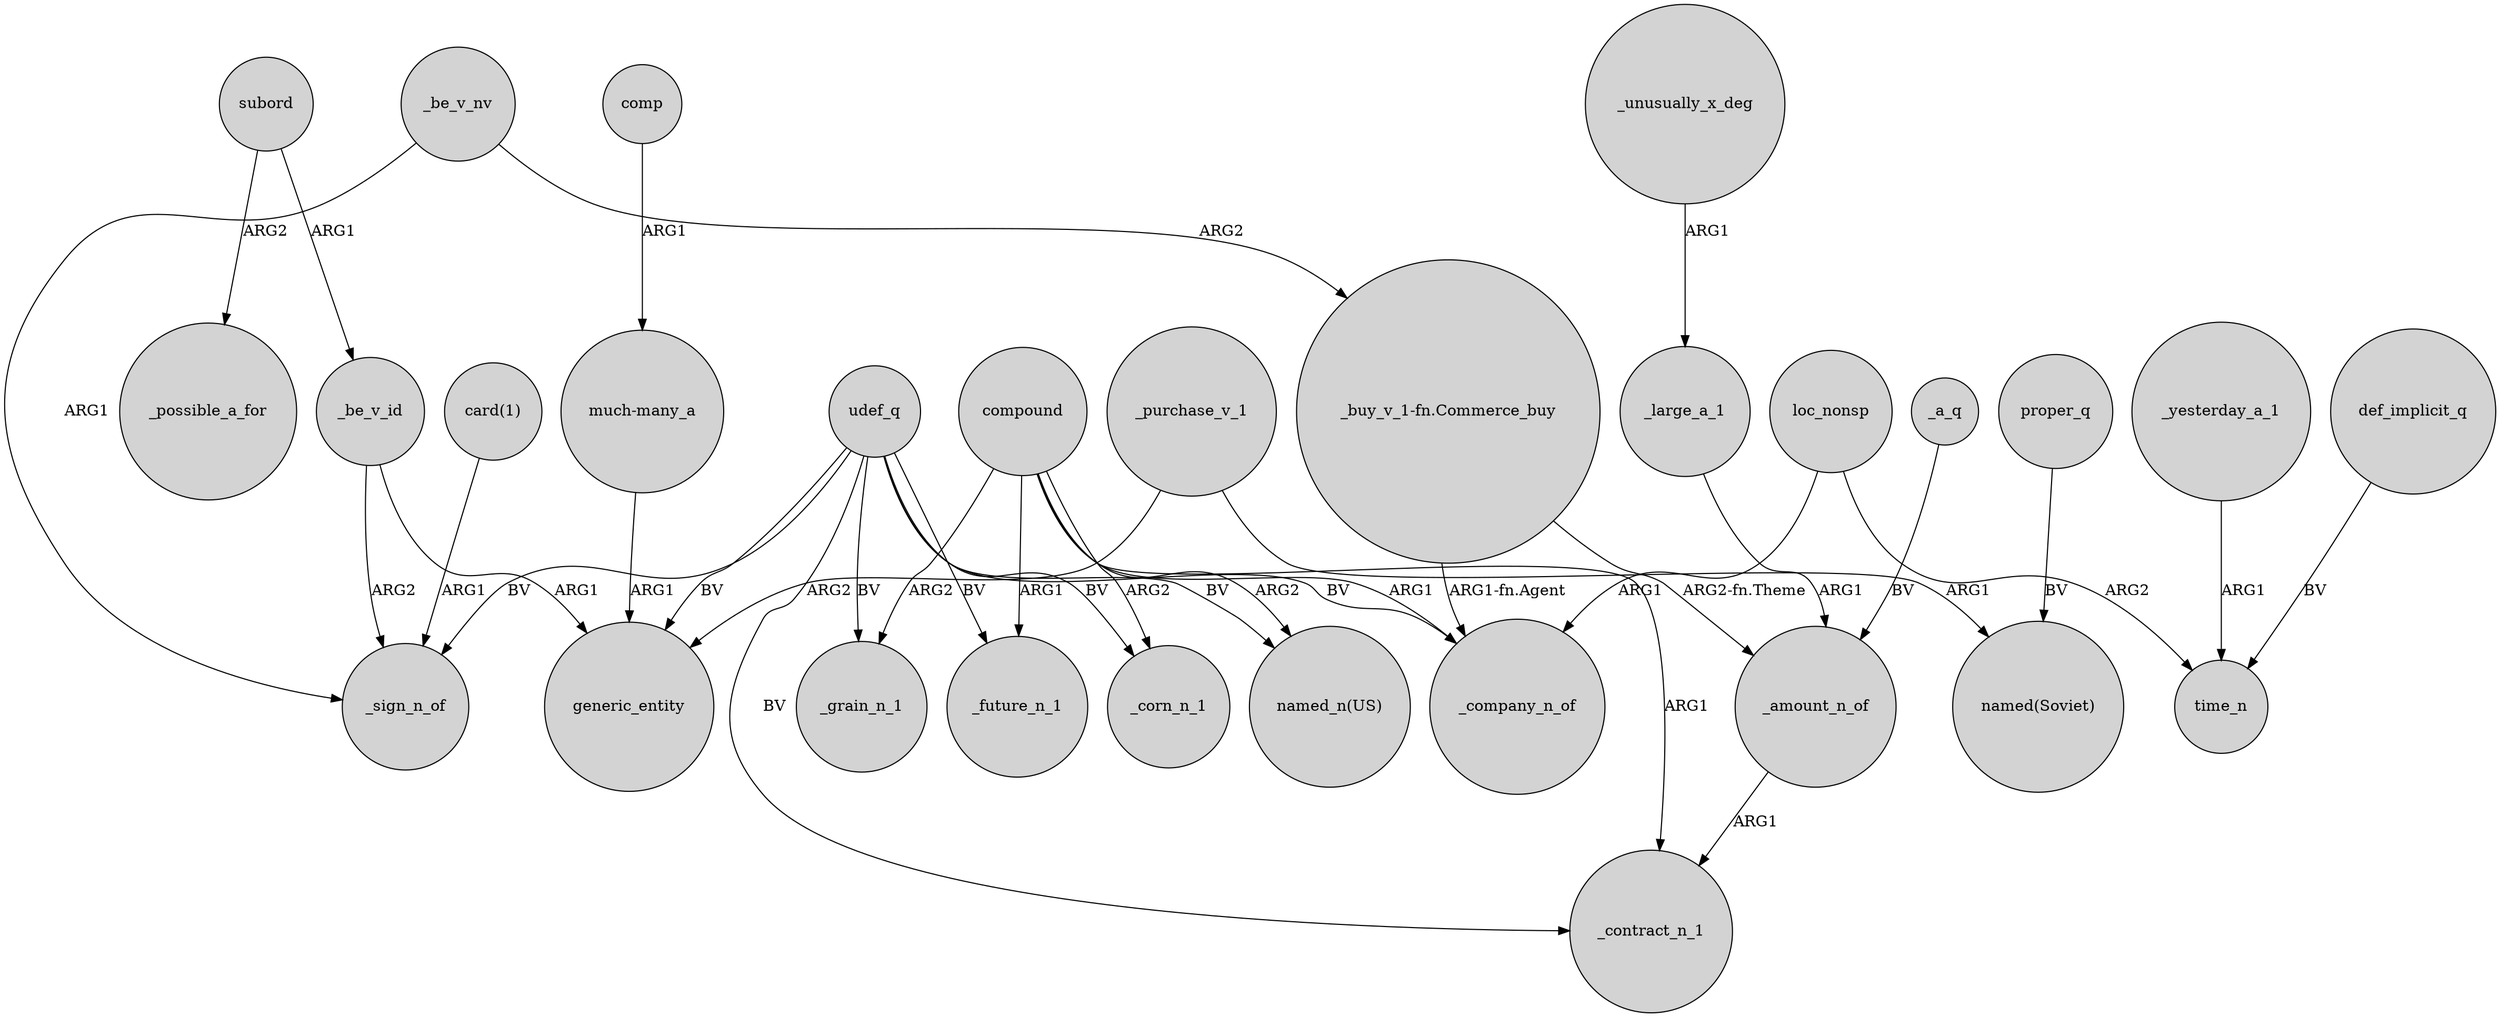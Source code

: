 digraph {
	node [shape=circle style=filled]
	subord -> _be_v_id [label=ARG1]
	_yesterday_a_1 -> time_n [label=ARG1]
	udef_q -> "named_n(US)" [label=BV]
	_be_v_nv -> _sign_n_of [label=ARG1]
	udef_q -> generic_entity [label=BV]
	compound -> _future_n_1 [label=ARG1]
	"much-many_a" -> generic_entity [label=ARG1]
	_purchase_v_1 -> generic_entity [label=ARG2]
	_amount_n_of -> _contract_n_1 [label=ARG1]
	compound -> _grain_n_1 [label=ARG2]
	_be_v_nv -> "_buy_v_1-fn.Commerce_buy" [label=ARG2]
	_be_v_id -> generic_entity [label=ARG1]
	compound -> _contract_n_1 [label=ARG1]
	proper_q -> "named(Soviet)" [label=BV]
	subord -> _possible_a_for [label=ARG2]
	compound -> "named_n(US)" [label=ARG2]
	loc_nonsp -> time_n [label=ARG2]
	udef_q -> _grain_n_1 [label=BV]
	loc_nonsp -> _company_n_of [label=ARG1]
	compound -> _company_n_of [label=ARG1]
	udef_q -> _sign_n_of [label=BV]
	comp -> "much-many_a" [label=ARG1]
	_unusually_x_deg -> _large_a_1 [label=ARG1]
	"_buy_v_1-fn.Commerce_buy" -> _amount_n_of [label="ARG2-fn.Theme"]
	udef_q -> _future_n_1 [label=BV]
	udef_q -> _corn_n_1 [label=BV]
	_purchase_v_1 -> "named(Soviet)" [label=ARG1]
	_large_a_1 -> _amount_n_of [label=ARG1]
	"card(1)" -> _sign_n_of [label=ARG1]
	udef_q -> _company_n_of [label=BV]
	udef_q -> _contract_n_1 [label=BV]
	"_buy_v_1-fn.Commerce_buy" -> _company_n_of [label="ARG1-fn.Agent"]
	compound -> _corn_n_1 [label=ARG2]
	_be_v_id -> _sign_n_of [label=ARG2]
	def_implicit_q -> time_n [label=BV]
	_a_q -> _amount_n_of [label=BV]
}
